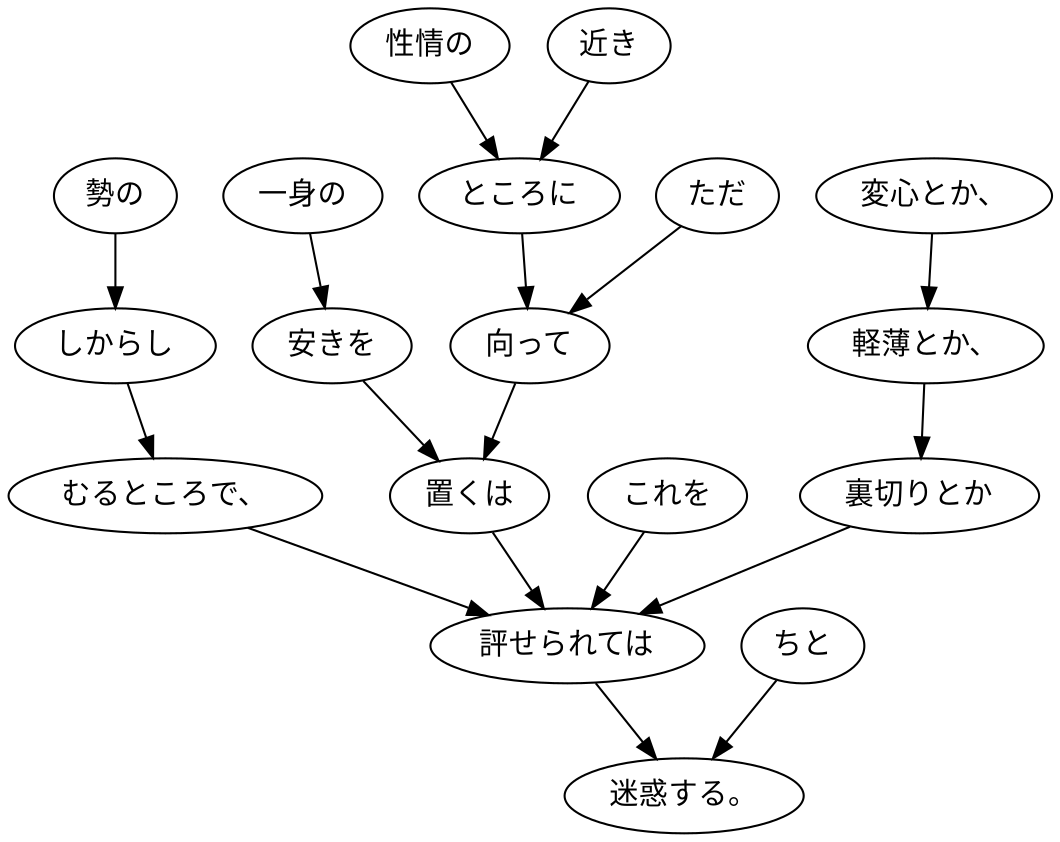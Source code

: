digraph graph1323 {
	node0 [label="ただ"];
	node1 [label="性情の"];
	node2 [label="近き"];
	node3 [label="ところに"];
	node4 [label="向って"];
	node5 [label="一身の"];
	node6 [label="安きを"];
	node7 [label="置くは"];
	node8 [label="勢の"];
	node9 [label="しからし"];
	node10 [label="むるところで、"];
	node11 [label="これを"];
	node12 [label="変心とか、"];
	node13 [label="軽薄とか、"];
	node14 [label="裏切りとか"];
	node15 [label="評せられては"];
	node16 [label="ちと"];
	node17 [label="迷惑する。"];
	node0 -> node4;
	node1 -> node3;
	node2 -> node3;
	node3 -> node4;
	node4 -> node7;
	node5 -> node6;
	node6 -> node7;
	node7 -> node15;
	node8 -> node9;
	node9 -> node10;
	node10 -> node15;
	node11 -> node15;
	node12 -> node13;
	node13 -> node14;
	node14 -> node15;
	node15 -> node17;
	node16 -> node17;
}
